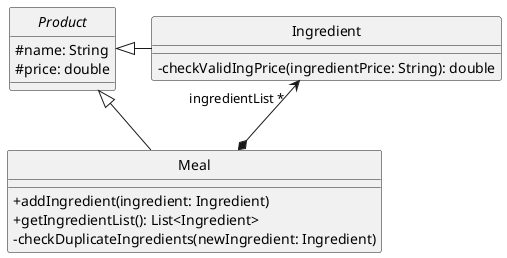 @startuml
'https://plantuml.com/class-diagram

abstract class Product {
    #name: String
    #price: double
}

class Meal {
    +addIngredient(ingredient: Ingredient)
    +getIngredientList(): List<Ingredient>
    -checkDuplicateIngredients(newIngredient: Ingredient)
}

class Ingredient {
    -checkValidIngPrice(ingredientPrice: String): double
}

Product <|- Meal
Product <|- Ingredient
Ingredient "ingredientList *" <--* Meal


hide circle
show abstract fields
skinparam classAttributeIconSize 0
@enduml